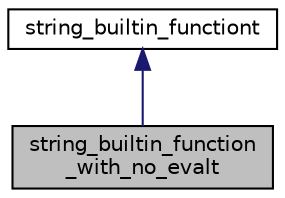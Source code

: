 digraph "string_builtin_function_with_no_evalt"
{
 // LATEX_PDF_SIZE
  bgcolor="transparent";
  edge [fontname="Helvetica",fontsize="10",labelfontname="Helvetica",labelfontsize="10"];
  node [fontname="Helvetica",fontsize="10",shape=record];
  Node1 [label="string_builtin_function\l_with_no_evalt",height=0.2,width=0.4,color="black", fillcolor="grey75", style="filled", fontcolor="black",tooltip="Functions that are not yet supported in this class but are supported by string_constraint_generatort."];
  Node2 -> Node1 [dir="back",color="midnightblue",fontsize="10",style="solid",fontname="Helvetica"];
  Node2 [label="string_builtin_functiont",height=0.2,width=0.4,color="black",URL="$classstring__builtin__functiont.html",tooltip="Base class for string functions that are built in the solver."];
}
